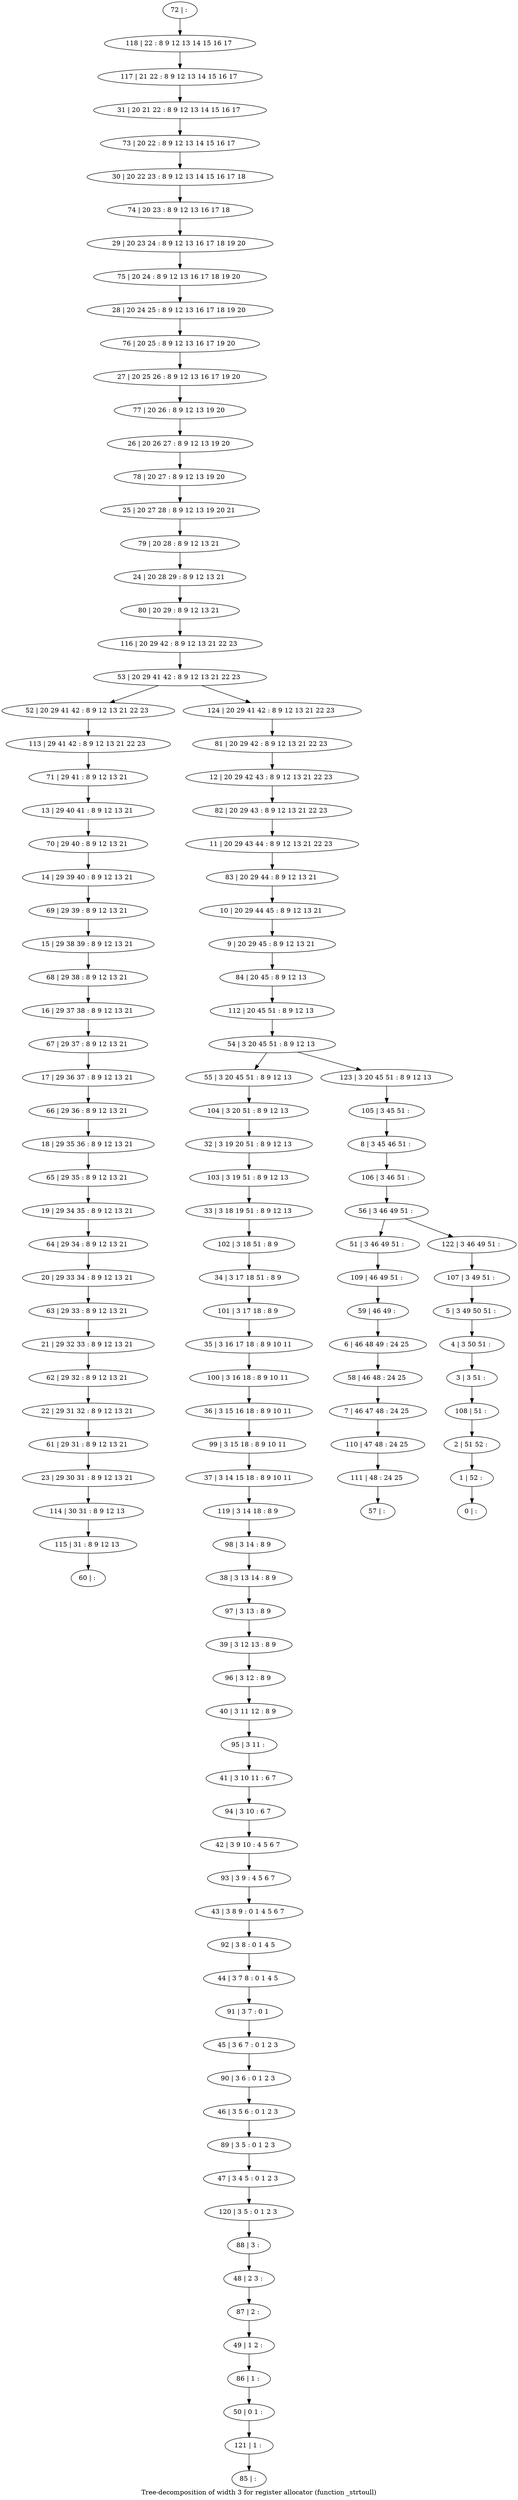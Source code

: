 digraph G {
graph [label="Tree-decomposition of width 3 for register allocator (function _strtoull)"]
0[label="0 | : "];
1[label="1 | 52 : "];
2[label="2 | 51 52 : "];
3[label="3 | 3 51 : "];
4[label="4 | 3 50 51 : "];
5[label="5 | 3 49 50 51 : "];
6[label="6 | 46 48 49 : 24 25 "];
7[label="7 | 46 47 48 : 24 25 "];
8[label="8 | 3 45 46 51 : "];
9[label="9 | 20 29 45 : 8 9 12 13 21 "];
10[label="10 | 20 29 44 45 : 8 9 12 13 21 "];
11[label="11 | 20 29 43 44 : 8 9 12 13 21 22 23 "];
12[label="12 | 20 29 42 43 : 8 9 12 13 21 22 23 "];
13[label="13 | 29 40 41 : 8 9 12 13 21 "];
14[label="14 | 29 39 40 : 8 9 12 13 21 "];
15[label="15 | 29 38 39 : 8 9 12 13 21 "];
16[label="16 | 29 37 38 : 8 9 12 13 21 "];
17[label="17 | 29 36 37 : 8 9 12 13 21 "];
18[label="18 | 29 35 36 : 8 9 12 13 21 "];
19[label="19 | 29 34 35 : 8 9 12 13 21 "];
20[label="20 | 29 33 34 : 8 9 12 13 21 "];
21[label="21 | 29 32 33 : 8 9 12 13 21 "];
22[label="22 | 29 31 32 : 8 9 12 13 21 "];
23[label="23 | 29 30 31 : 8 9 12 13 21 "];
24[label="24 | 20 28 29 : 8 9 12 13 21 "];
25[label="25 | 20 27 28 : 8 9 12 13 19 20 21 "];
26[label="26 | 20 26 27 : 8 9 12 13 19 20 "];
27[label="27 | 20 25 26 : 8 9 12 13 16 17 19 20 "];
28[label="28 | 20 24 25 : 8 9 12 13 16 17 18 19 20 "];
29[label="29 | 20 23 24 : 8 9 12 13 16 17 18 19 20 "];
30[label="30 | 20 22 23 : 8 9 12 13 14 15 16 17 18 "];
31[label="31 | 20 21 22 : 8 9 12 13 14 15 16 17 "];
32[label="32 | 3 19 20 51 : 8 9 12 13 "];
33[label="33 | 3 18 19 51 : 8 9 12 13 "];
34[label="34 | 3 17 18 51 : 8 9 "];
35[label="35 | 3 16 17 18 : 8 9 10 11 "];
36[label="36 | 3 15 16 18 : 8 9 10 11 "];
37[label="37 | 3 14 15 18 : 8 9 10 11 "];
38[label="38 | 3 13 14 : 8 9 "];
39[label="39 | 3 12 13 : 8 9 "];
40[label="40 | 3 11 12 : 8 9 "];
41[label="41 | 3 10 11 : 6 7 "];
42[label="42 | 3 9 10 : 4 5 6 7 "];
43[label="43 | 3 8 9 : 0 1 4 5 6 7 "];
44[label="44 | 3 7 8 : 0 1 4 5 "];
45[label="45 | 3 6 7 : 0 1 2 3 "];
46[label="46 | 3 5 6 : 0 1 2 3 "];
47[label="47 | 3 4 5 : 0 1 2 3 "];
48[label="48 | 2 3 : "];
49[label="49 | 1 2 : "];
50[label="50 | 0 1 : "];
51[label="51 | 3 46 49 51 : "];
52[label="52 | 20 29 41 42 : 8 9 12 13 21 22 23 "];
53[label="53 | 20 29 41 42 : 8 9 12 13 21 22 23 "];
54[label="54 | 3 20 45 51 : 8 9 12 13 "];
55[label="55 | 3 20 45 51 : 8 9 12 13 "];
56[label="56 | 3 46 49 51 : "];
57[label="57 | : "];
58[label="58 | 46 48 : 24 25 "];
59[label="59 | 46 49 : "];
60[label="60 | : "];
61[label="61 | 29 31 : 8 9 12 13 21 "];
62[label="62 | 29 32 : 8 9 12 13 21 "];
63[label="63 | 29 33 : 8 9 12 13 21 "];
64[label="64 | 29 34 : 8 9 12 13 21 "];
65[label="65 | 29 35 : 8 9 12 13 21 "];
66[label="66 | 29 36 : 8 9 12 13 21 "];
67[label="67 | 29 37 : 8 9 12 13 21 "];
68[label="68 | 29 38 : 8 9 12 13 21 "];
69[label="69 | 29 39 : 8 9 12 13 21 "];
70[label="70 | 29 40 : 8 9 12 13 21 "];
71[label="71 | 29 41 : 8 9 12 13 21 "];
72[label="72 | : "];
73[label="73 | 20 22 : 8 9 12 13 14 15 16 17 "];
74[label="74 | 20 23 : 8 9 12 13 16 17 18 "];
75[label="75 | 20 24 : 8 9 12 13 16 17 18 19 20 "];
76[label="76 | 20 25 : 8 9 12 13 16 17 19 20 "];
77[label="77 | 20 26 : 8 9 12 13 19 20 "];
78[label="78 | 20 27 : 8 9 12 13 19 20 "];
79[label="79 | 20 28 : 8 9 12 13 21 "];
80[label="80 | 20 29 : 8 9 12 13 21 "];
81[label="81 | 20 29 42 : 8 9 12 13 21 22 23 "];
82[label="82 | 20 29 43 : 8 9 12 13 21 22 23 "];
83[label="83 | 20 29 44 : 8 9 12 13 21 "];
84[label="84 | 20 45 : 8 9 12 13 "];
85[label="85 | : "];
86[label="86 | 1 : "];
87[label="87 | 2 : "];
88[label="88 | 3 : "];
89[label="89 | 3 5 : 0 1 2 3 "];
90[label="90 | 3 6 : 0 1 2 3 "];
91[label="91 | 3 7 : 0 1 "];
92[label="92 | 3 8 : 0 1 4 5 "];
93[label="93 | 3 9 : 4 5 6 7 "];
94[label="94 | 3 10 : 6 7 "];
95[label="95 | 3 11 : "];
96[label="96 | 3 12 : 8 9 "];
97[label="97 | 3 13 : 8 9 "];
98[label="98 | 3 14 : 8 9 "];
99[label="99 | 3 15 18 : 8 9 10 11 "];
100[label="100 | 3 16 18 : 8 9 10 11 "];
101[label="101 | 3 17 18 : 8 9 "];
102[label="102 | 3 18 51 : 8 9 "];
103[label="103 | 3 19 51 : 8 9 12 13 "];
104[label="104 | 3 20 51 : 8 9 12 13 "];
105[label="105 | 3 45 51 : "];
106[label="106 | 3 46 51 : "];
107[label="107 | 3 49 51 : "];
108[label="108 | 51 : "];
109[label="109 | 46 49 51 : "];
110[label="110 | 47 48 : 24 25 "];
111[label="111 | 48 : 24 25 "];
112[label="112 | 20 45 51 : 8 9 12 13 "];
113[label="113 | 29 41 42 : 8 9 12 13 21 22 23 "];
114[label="114 | 30 31 : 8 9 12 13 "];
115[label="115 | 31 : 8 9 12 13 "];
116[label="116 | 20 29 42 : 8 9 12 13 21 22 23 "];
117[label="117 | 21 22 : 8 9 12 13 14 15 16 17 "];
118[label="118 | 22 : 8 9 12 13 14 15 16 17 "];
119[label="119 | 3 14 18 : 8 9 "];
120[label="120 | 3 5 : 0 1 2 3 "];
121[label="121 | 1 : "];
122[label="122 | 3 46 49 51 : "];
123[label="123 | 3 20 45 51 : 8 9 12 13 "];
124[label="124 | 20 29 41 42 : 8 9 12 13 21 22 23 "];
58->7 ;
6->58 ;
59->6 ;
61->23 ;
22->61 ;
62->22 ;
21->62 ;
63->21 ;
20->63 ;
64->20 ;
19->64 ;
65->19 ;
18->65 ;
66->18 ;
17->66 ;
67->17 ;
16->67 ;
68->16 ;
15->68 ;
69->15 ;
14->69 ;
70->14 ;
13->70 ;
71->13 ;
86->50 ;
49->86 ;
87->49 ;
48->87 ;
88->48 ;
89->47 ;
46->89 ;
90->46 ;
45->90 ;
91->45 ;
44->91 ;
92->44 ;
43->92 ;
93->43 ;
42->93 ;
94->42 ;
41->94 ;
95->41 ;
40->95 ;
96->40 ;
39->96 ;
97->39 ;
38->97 ;
98->38 ;
99->37 ;
36->99 ;
100->36 ;
35->100 ;
101->35 ;
34->101 ;
102->34 ;
33->102 ;
103->33 ;
32->103 ;
104->32 ;
55->104 ;
109->59 ;
51->109 ;
7->110 ;
111->57 ;
110->111 ;
113->71 ;
52->113 ;
23->114 ;
115->60 ;
114->115 ;
119->98 ;
37->119 ;
120->88 ;
47->120 ;
121->85 ;
50->121 ;
72->118 ;
118->117 ;
117->31 ;
31->73 ;
73->30 ;
30->74 ;
74->29 ;
29->75 ;
75->28 ;
28->76 ;
76->27 ;
27->77 ;
77->26 ;
26->78 ;
78->25 ;
25->79 ;
79->24 ;
24->80 ;
80->116 ;
116->53 ;
81->12 ;
12->82 ;
82->11 ;
11->83 ;
83->10 ;
10->9 ;
9->84 ;
84->112 ;
112->54 ;
105->8 ;
8->106 ;
106->56 ;
107->5 ;
5->4 ;
4->3 ;
3->108 ;
108->2 ;
2->1 ;
1->0 ;
122->107 ;
123->105 ;
124->81 ;
56->51 ;
56->122 ;
54->55 ;
54->123 ;
53->52 ;
53->124 ;
}
